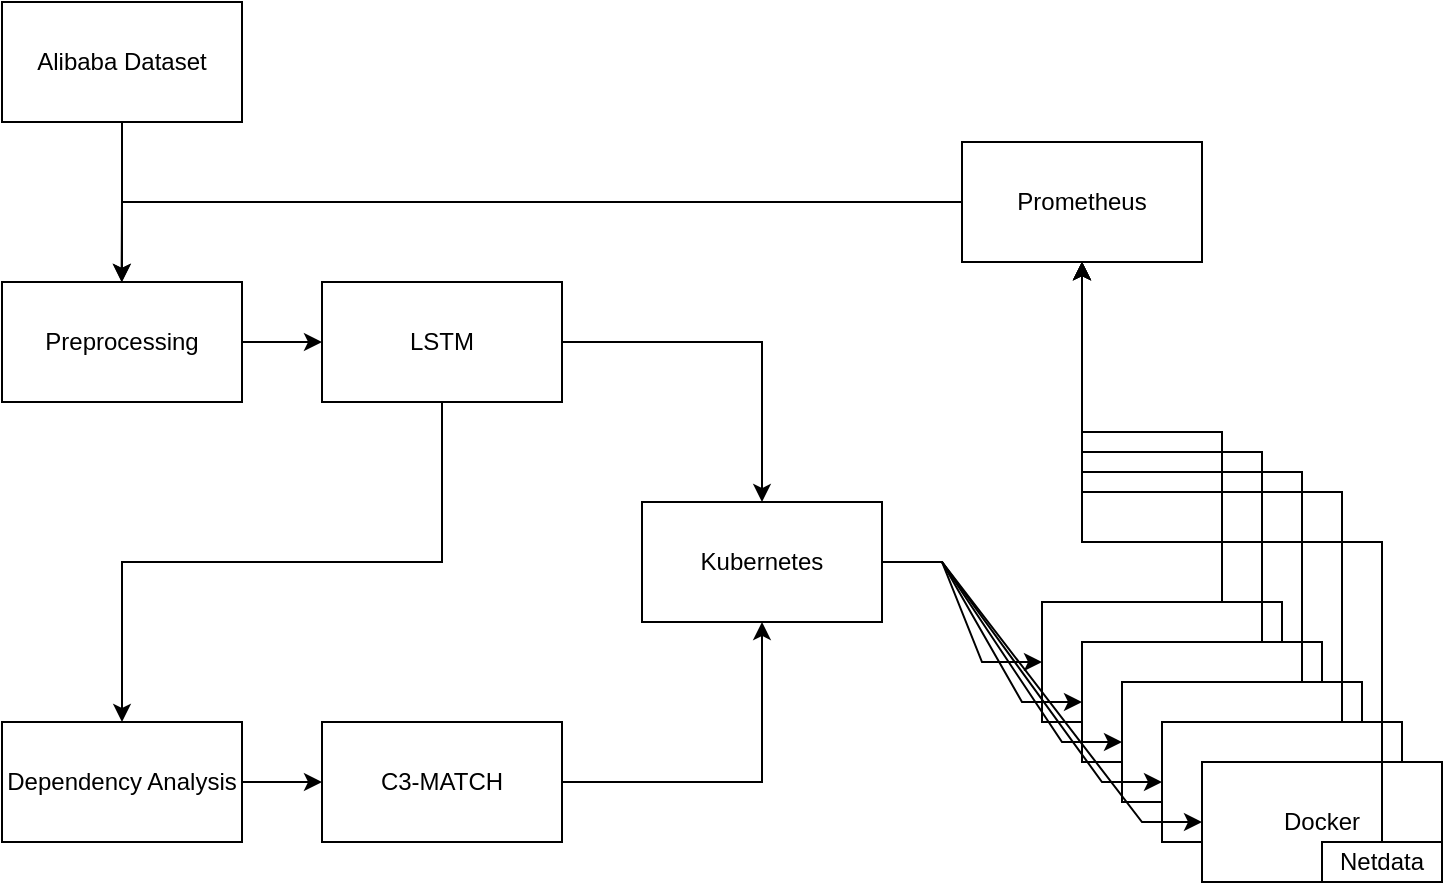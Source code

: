 <mxfile version="20.8.16" type="device"><diagram name="Page-1" id="9mK7y8Yn78YkXB9ZVZwH"><mxGraphModel dx="836" dy="1278" grid="1" gridSize="10" guides="1" tooltips="1" connect="1" arrows="1" fold="1" page="1" pageScale="1" pageWidth="827" pageHeight="1169" math="0" shadow="0"><root><mxCell id="0"/><mxCell id="1" parent="0"/><mxCell id="S3flbdGMLReJp4ZvKaZd-29" style="edgeStyle=elbowEdgeStyle;rounded=0;orthogonalLoop=1;jettySize=auto;elbow=vertical;html=1;exitX=1;exitY=0.5;exitDx=0;exitDy=0;" edge="1" parent="1" source="S3flbdGMLReJp4ZvKaZd-3" target="S3flbdGMLReJp4ZvKaZd-8"><mxGeometry relative="1" as="geometry"><Array as="points"><mxPoint x="420" y="530"/></Array></mxGeometry></mxCell><mxCell id="S3flbdGMLReJp4ZvKaZd-31" style="edgeStyle=elbowEdgeStyle;rounded=0;orthogonalLoop=1;jettySize=auto;elbow=vertical;html=1;exitX=0.5;exitY=1;exitDx=0;exitDy=0;" edge="1" parent="1" source="S3flbdGMLReJp4ZvKaZd-3" target="S3flbdGMLReJp4ZvKaZd-7"><mxGeometry relative="1" as="geometry"/></mxCell><mxCell id="S3flbdGMLReJp4ZvKaZd-3" value="LSTM" style="rounded=0;whiteSpace=wrap;html=1;" vertex="1" parent="1"><mxGeometry x="280" y="500" width="120" height="60" as="geometry"/></mxCell><mxCell id="S3flbdGMLReJp4ZvKaZd-33" style="edgeStyle=elbowEdgeStyle;rounded=0;orthogonalLoop=1;jettySize=auto;elbow=vertical;html=1;exitX=1;exitY=0.5;exitDx=0;exitDy=0;entryX=0;entryY=0.5;entryDx=0;entryDy=0;" edge="1" parent="1" source="S3flbdGMLReJp4ZvKaZd-4" target="S3flbdGMLReJp4ZvKaZd-3"><mxGeometry relative="1" as="geometry"/></mxCell><mxCell id="S3flbdGMLReJp4ZvKaZd-4" value="Preprocessing" style="rounded=0;whiteSpace=wrap;html=1;" vertex="1" parent="1"><mxGeometry x="120" y="500" width="120" height="60" as="geometry"/></mxCell><mxCell id="S3flbdGMLReJp4ZvKaZd-30" style="edgeStyle=elbowEdgeStyle;rounded=0;orthogonalLoop=1;jettySize=auto;elbow=vertical;html=1;exitX=1;exitY=0.5;exitDx=0;exitDy=0;entryX=0.5;entryY=1;entryDx=0;entryDy=0;" edge="1" parent="1" source="S3flbdGMLReJp4ZvKaZd-6" target="S3flbdGMLReJp4ZvKaZd-8"><mxGeometry relative="1" as="geometry"><Array as="points"><mxPoint x="480" y="750"/></Array></mxGeometry></mxCell><mxCell id="S3flbdGMLReJp4ZvKaZd-6" value="C3-MATCH" style="rounded=0;whiteSpace=wrap;html=1;" vertex="1" parent="1"><mxGeometry x="280" y="720" width="120" height="60" as="geometry"/></mxCell><mxCell id="S3flbdGMLReJp4ZvKaZd-32" style="edgeStyle=elbowEdgeStyle;rounded=0;orthogonalLoop=1;jettySize=auto;elbow=vertical;html=1;exitX=1;exitY=0.5;exitDx=0;exitDy=0;entryX=0;entryY=0.5;entryDx=0;entryDy=0;" edge="1" parent="1" source="S3flbdGMLReJp4ZvKaZd-7" target="S3flbdGMLReJp4ZvKaZd-6"><mxGeometry relative="1" as="geometry"/></mxCell><mxCell id="S3flbdGMLReJp4ZvKaZd-7" value="Dependency Analysis" style="rounded=0;whiteSpace=wrap;html=1;" vertex="1" parent="1"><mxGeometry x="120" y="720" width="120" height="60" as="geometry"/></mxCell><mxCell id="S3flbdGMLReJp4ZvKaZd-15" style="edgeStyle=entityRelationEdgeStyle;rounded=0;orthogonalLoop=1;jettySize=auto;html=1;exitX=1;exitY=0.5;exitDx=0;exitDy=0;entryX=0;entryY=0.5;entryDx=0;entryDy=0;" edge="1" parent="1" source="S3flbdGMLReJp4ZvKaZd-8" target="S3flbdGMLReJp4ZvKaZd-10"><mxGeometry relative="1" as="geometry"/></mxCell><mxCell id="S3flbdGMLReJp4ZvKaZd-8" value="Kubernetes" style="rounded=0;whiteSpace=wrap;html=1;" vertex="1" parent="1"><mxGeometry x="440" y="610" width="120" height="60" as="geometry"/></mxCell><mxCell id="S3flbdGMLReJp4ZvKaZd-34" style="rounded=0;orthogonalLoop=1;jettySize=auto;elbow=vertical;html=1;exitX=0;exitY=0.5;exitDx=0;exitDy=0;entryX=0.5;entryY=0;entryDx=0;entryDy=0;edgeStyle=orthogonalEdgeStyle;" edge="1" parent="1" source="S3flbdGMLReJp4ZvKaZd-9" target="S3flbdGMLReJp4ZvKaZd-4"><mxGeometry relative="1" as="geometry"/></mxCell><mxCell id="S3flbdGMLReJp4ZvKaZd-9" value="Prometheus" style="rounded=0;whiteSpace=wrap;html=1;" vertex="1" parent="1"><mxGeometry x="600" y="430" width="120" height="60" as="geometry"/></mxCell><mxCell id="S3flbdGMLReJp4ZvKaZd-22" style="rounded=0;orthogonalLoop=1;jettySize=auto;html=1;exitX=0.75;exitY=0;exitDx=0;exitDy=0;entryX=0.5;entryY=1;entryDx=0;entryDy=0;edgeStyle=elbowEdgeStyle;elbow=vertical;" edge="1" parent="1" source="S3flbdGMLReJp4ZvKaZd-10" target="S3flbdGMLReJp4ZvKaZd-9"><mxGeometry relative="1" as="geometry"/></mxCell><mxCell id="S3flbdGMLReJp4ZvKaZd-10" value="Docker" style="rounded=0;whiteSpace=wrap;html=1;" vertex="1" parent="1"><mxGeometry x="640" y="660" width="120" height="60" as="geometry"/></mxCell><mxCell id="S3flbdGMLReJp4ZvKaZd-24" style="rounded=0;orthogonalLoop=1;jettySize=auto;html=1;entryX=0.5;entryY=1;entryDx=0;entryDy=0;edgeStyle=elbowEdgeStyle;elbow=vertical;exitX=0.75;exitY=0;exitDx=0;exitDy=0;" edge="1" parent="1" source="S3flbdGMLReJp4ZvKaZd-11" target="S3flbdGMLReJp4ZvKaZd-9"><mxGeometry relative="1" as="geometry"><mxPoint x="740" y="370" as="targetPoint"/></mxGeometry></mxCell><mxCell id="S3flbdGMLReJp4ZvKaZd-11" value="Docker" style="rounded=0;whiteSpace=wrap;html=1;" vertex="1" parent="1"><mxGeometry x="660" y="680" width="120" height="60" as="geometry"/></mxCell><mxCell id="S3flbdGMLReJp4ZvKaZd-25" style="rounded=0;orthogonalLoop=1;jettySize=auto;html=1;entryX=0.5;entryY=1;entryDx=0;entryDy=0;edgeStyle=elbowEdgeStyle;elbow=vertical;exitX=0.75;exitY=0;exitDx=0;exitDy=0;" edge="1" parent="1" source="S3flbdGMLReJp4ZvKaZd-12" target="S3flbdGMLReJp4ZvKaZd-9"><mxGeometry relative="1" as="geometry"/></mxCell><mxCell id="S3flbdGMLReJp4ZvKaZd-12" value="Docker" style="rounded=0;whiteSpace=wrap;html=1;" vertex="1" parent="1"><mxGeometry x="680" y="700" width="120" height="60" as="geometry"/></mxCell><mxCell id="S3flbdGMLReJp4ZvKaZd-26" style="rounded=0;orthogonalLoop=1;jettySize=auto;html=1;exitX=0.75;exitY=0;exitDx=0;exitDy=0;entryX=0.5;entryY=1;entryDx=0;entryDy=0;edgeStyle=elbowEdgeStyle;elbow=vertical;" edge="1" parent="1" source="S3flbdGMLReJp4ZvKaZd-14" target="S3flbdGMLReJp4ZvKaZd-9"><mxGeometry relative="1" as="geometry"><mxPoint x="740" y="370" as="targetPoint"/></mxGeometry></mxCell><mxCell id="S3flbdGMLReJp4ZvKaZd-14" value="Docker" style="rounded=0;whiteSpace=wrap;html=1;" vertex="1" parent="1"><mxGeometry x="700" y="720" width="120" height="60" as="geometry"/></mxCell><mxCell id="S3flbdGMLReJp4ZvKaZd-13" value="Docker" style="rounded=0;whiteSpace=wrap;html=1;" vertex="1" parent="1"><mxGeometry x="720" y="740" width="120" height="60" as="geometry"/></mxCell><mxCell id="S3flbdGMLReJp4ZvKaZd-16" style="edgeStyle=entityRelationEdgeStyle;rounded=0;orthogonalLoop=1;jettySize=auto;html=1;exitX=1;exitY=0.5;exitDx=0;exitDy=0;entryX=0;entryY=0.5;entryDx=0;entryDy=0;" edge="1" parent="1" source="S3flbdGMLReJp4ZvKaZd-8" target="S3flbdGMLReJp4ZvKaZd-11"><mxGeometry relative="1" as="geometry"/></mxCell><mxCell id="S3flbdGMLReJp4ZvKaZd-17" style="edgeStyle=entityRelationEdgeStyle;rounded=0;orthogonalLoop=1;jettySize=auto;html=1;exitX=1;exitY=0.5;exitDx=0;exitDy=0;entryX=0;entryY=0.5;entryDx=0;entryDy=0;" edge="1" parent="1" source="S3flbdGMLReJp4ZvKaZd-8" target="S3flbdGMLReJp4ZvKaZd-12"><mxGeometry relative="1" as="geometry"/></mxCell><mxCell id="S3flbdGMLReJp4ZvKaZd-18" style="rounded=0;orthogonalLoop=1;jettySize=auto;html=1;exitX=1;exitY=0.5;exitDx=0;exitDy=0;entryX=0;entryY=0.5;entryDx=0;entryDy=0;edgeStyle=entityRelationEdgeStyle;" edge="1" parent="1" source="S3flbdGMLReJp4ZvKaZd-8" target="S3flbdGMLReJp4ZvKaZd-13"><mxGeometry relative="1" as="geometry"/></mxCell><mxCell id="S3flbdGMLReJp4ZvKaZd-19" style="edgeStyle=entityRelationEdgeStyle;rounded=0;orthogonalLoop=1;jettySize=auto;html=1;exitX=1;exitY=0.5;exitDx=0;exitDy=0;entryX=0;entryY=0.5;entryDx=0;entryDy=0;" edge="1" parent="1" source="S3flbdGMLReJp4ZvKaZd-8" target="S3flbdGMLReJp4ZvKaZd-14"><mxGeometry relative="1" as="geometry"/></mxCell><mxCell id="S3flbdGMLReJp4ZvKaZd-28" value="Netdata" style="rounded=0;whiteSpace=wrap;html=1;" vertex="1" parent="1"><mxGeometry x="780" y="780" width="60" height="20" as="geometry"/></mxCell><mxCell id="S3flbdGMLReJp4ZvKaZd-27" style="rounded=0;orthogonalLoop=1;jettySize=auto;html=1;entryX=0.5;entryY=1;entryDx=0;entryDy=0;edgeStyle=elbowEdgeStyle;elbow=vertical;" edge="1" parent="1" target="S3flbdGMLReJp4ZvKaZd-9"><mxGeometry relative="1" as="geometry"><mxPoint x="810" y="780" as="sourcePoint"/><Array as="points"><mxPoint x="710" y="630"/><mxPoint x="720" y="610"/></Array></mxGeometry></mxCell><mxCell id="S3flbdGMLReJp4ZvKaZd-36" style="edgeStyle=orthogonalEdgeStyle;rounded=0;orthogonalLoop=1;jettySize=auto;html=1;exitX=0.5;exitY=1;exitDx=0;exitDy=0;elbow=vertical;" edge="1" parent="1" source="S3flbdGMLReJp4ZvKaZd-35"><mxGeometry relative="1" as="geometry"><mxPoint x="179.789" y="500" as="targetPoint"/></mxGeometry></mxCell><mxCell id="S3flbdGMLReJp4ZvKaZd-35" value="Alibaba Dataset" style="rounded=0;whiteSpace=wrap;html=1;" vertex="1" parent="1"><mxGeometry x="120" y="360" width="120" height="60" as="geometry"/></mxCell></root></mxGraphModel></diagram></mxfile>